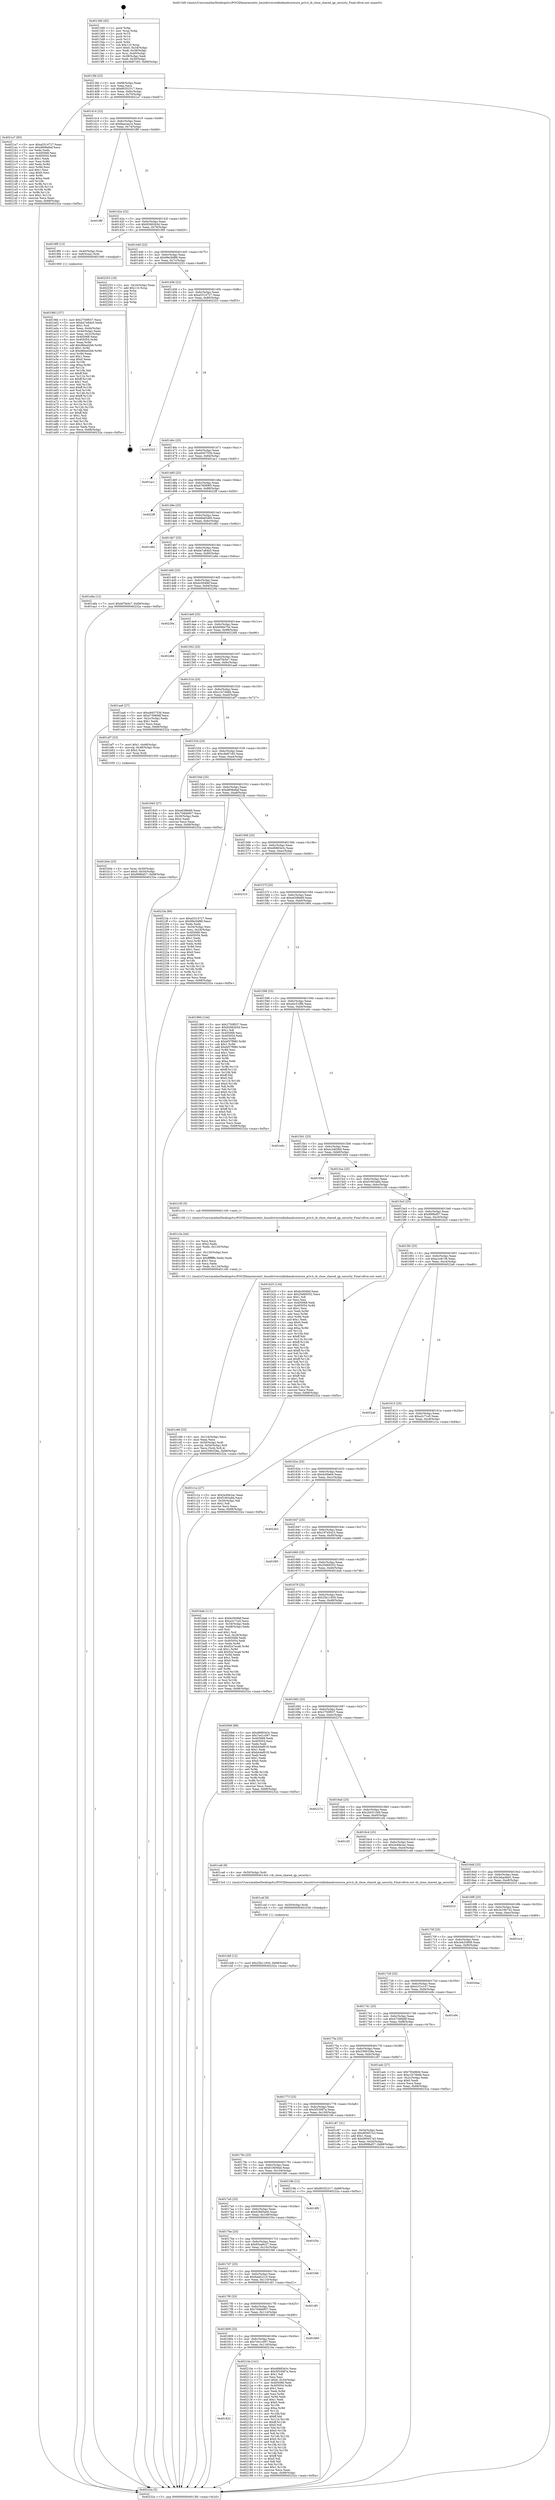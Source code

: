 digraph "0x4013d0" {
  label = "0x4013d0 (/mnt/c/Users/mathe/Desktop/tcc/POCII/binaries/extr_linuxdriversinfinibandcorecore_priv.h_ib_close_shared_qp_security_Final-ollvm.out::main(0))"
  labelloc = "t"
  node[shape=record]

  Entry [label="",width=0.3,height=0.3,shape=circle,fillcolor=black,style=filled]
  "0x4013fd" [label="{
     0x4013fd [23]\l
     | [instrs]\l
     &nbsp;&nbsp;0x4013fd \<+3\>: mov -0x68(%rbp),%eax\l
     &nbsp;&nbsp;0x401400 \<+2\>: mov %eax,%ecx\l
     &nbsp;&nbsp;0x401402 \<+6\>: sub $0x80352317,%ecx\l
     &nbsp;&nbsp;0x401408 \<+3\>: mov %eax,-0x6c(%rbp)\l
     &nbsp;&nbsp;0x40140b \<+3\>: mov %ecx,-0x70(%rbp)\l
     &nbsp;&nbsp;0x40140e \<+6\>: je 00000000004021a7 \<main+0xdd7\>\l
  }"]
  "0x4021a7" [label="{
     0x4021a7 [83]\l
     | [instrs]\l
     &nbsp;&nbsp;0x4021a7 \<+5\>: mov $0xa5314727,%eax\l
     &nbsp;&nbsp;0x4021ac \<+5\>: mov $0xd608a6af,%ecx\l
     &nbsp;&nbsp;0x4021b1 \<+2\>: xor %edx,%edx\l
     &nbsp;&nbsp;0x4021b3 \<+7\>: mov 0x405068,%esi\l
     &nbsp;&nbsp;0x4021ba \<+7\>: mov 0x405054,%edi\l
     &nbsp;&nbsp;0x4021c1 \<+3\>: sub $0x1,%edx\l
     &nbsp;&nbsp;0x4021c4 \<+3\>: mov %esi,%r8d\l
     &nbsp;&nbsp;0x4021c7 \<+3\>: add %edx,%r8d\l
     &nbsp;&nbsp;0x4021ca \<+4\>: imul %r8d,%esi\l
     &nbsp;&nbsp;0x4021ce \<+3\>: and $0x1,%esi\l
     &nbsp;&nbsp;0x4021d1 \<+3\>: cmp $0x0,%esi\l
     &nbsp;&nbsp;0x4021d4 \<+4\>: sete %r9b\l
     &nbsp;&nbsp;0x4021d8 \<+3\>: cmp $0xa,%edi\l
     &nbsp;&nbsp;0x4021db \<+4\>: setl %r10b\l
     &nbsp;&nbsp;0x4021df \<+3\>: mov %r9b,%r11b\l
     &nbsp;&nbsp;0x4021e2 \<+3\>: and %r10b,%r11b\l
     &nbsp;&nbsp;0x4021e5 \<+3\>: xor %r10b,%r9b\l
     &nbsp;&nbsp;0x4021e8 \<+3\>: or %r9b,%r11b\l
     &nbsp;&nbsp;0x4021eb \<+4\>: test $0x1,%r11b\l
     &nbsp;&nbsp;0x4021ef \<+3\>: cmovne %ecx,%eax\l
     &nbsp;&nbsp;0x4021f2 \<+3\>: mov %eax,-0x68(%rbp)\l
     &nbsp;&nbsp;0x4021f5 \<+5\>: jmp 000000000040232a \<main+0xf5a\>\l
  }"]
  "0x401414" [label="{
     0x401414 [22]\l
     | [instrs]\l
     &nbsp;&nbsp;0x401414 \<+5\>: jmp 0000000000401419 \<main+0x49\>\l
     &nbsp;&nbsp;0x401419 \<+3\>: mov -0x6c(%rbp),%eax\l
     &nbsp;&nbsp;0x40141c \<+5\>: sub $0x8aecaa1e,%eax\l
     &nbsp;&nbsp;0x401421 \<+3\>: mov %eax,-0x74(%rbp)\l
     &nbsp;&nbsp;0x401424 \<+6\>: je 0000000000401f8f \<main+0xbbf\>\l
  }"]
  Exit [label="",width=0.3,height=0.3,shape=circle,fillcolor=black,style=filled,peripheries=2]
  "0x401f8f" [label="{
     0x401f8f\l
  }", style=dashed]
  "0x40142a" [label="{
     0x40142a [22]\l
     | [instrs]\l
     &nbsp;&nbsp;0x40142a \<+5\>: jmp 000000000040142f \<main+0x5f\>\l
     &nbsp;&nbsp;0x40142f \<+3\>: mov -0x6c(%rbp),%eax\l
     &nbsp;&nbsp;0x401432 \<+5\>: sub $0x92662b5d,%eax\l
     &nbsp;&nbsp;0x401437 \<+3\>: mov %eax,-0x78(%rbp)\l
     &nbsp;&nbsp;0x40143a \<+6\>: je 00000000004019f0 \<main+0x620\>\l
  }"]
  "0x401822" [label="{
     0x401822\l
  }", style=dashed]
  "0x4019f0" [label="{
     0x4019f0 [13]\l
     | [instrs]\l
     &nbsp;&nbsp;0x4019f0 \<+4\>: mov -0x40(%rbp),%rax\l
     &nbsp;&nbsp;0x4019f4 \<+4\>: mov 0x8(%rax),%rdi\l
     &nbsp;&nbsp;0x4019f8 \<+5\>: call 0000000000401060 \<atoi@plt\>\l
     | [calls]\l
     &nbsp;&nbsp;0x401060 \{1\} (unknown)\l
  }"]
  "0x401440" [label="{
     0x401440 [22]\l
     | [instrs]\l
     &nbsp;&nbsp;0x401440 \<+5\>: jmp 0000000000401445 \<main+0x75\>\l
     &nbsp;&nbsp;0x401445 \<+3\>: mov -0x6c(%rbp),%eax\l
     &nbsp;&nbsp;0x401448 \<+5\>: sub $0x99e3bf88,%eax\l
     &nbsp;&nbsp;0x40144d \<+3\>: mov %eax,-0x7c(%rbp)\l
     &nbsp;&nbsp;0x401450 \<+6\>: je 0000000000402253 \<main+0xe83\>\l
  }"]
  "0x40210e" [label="{
     0x40210e [141]\l
     | [instrs]\l
     &nbsp;&nbsp;0x40210e \<+5\>: mov $0xd6883e3c,%eax\l
     &nbsp;&nbsp;0x402113 \<+5\>: mov $0x5f33087a,%ecx\l
     &nbsp;&nbsp;0x402118 \<+2\>: mov $0x1,%dl\l
     &nbsp;&nbsp;0x40211a \<+2\>: xor %esi,%esi\l
     &nbsp;&nbsp;0x40211c \<+7\>: movl $0x0,-0x34(%rbp)\l
     &nbsp;&nbsp;0x402123 \<+7\>: mov 0x405068,%edi\l
     &nbsp;&nbsp;0x40212a \<+8\>: mov 0x405054,%r8d\l
     &nbsp;&nbsp;0x402132 \<+3\>: sub $0x1,%esi\l
     &nbsp;&nbsp;0x402135 \<+3\>: mov %edi,%r9d\l
     &nbsp;&nbsp;0x402138 \<+3\>: add %esi,%r9d\l
     &nbsp;&nbsp;0x40213b \<+4\>: imul %r9d,%edi\l
     &nbsp;&nbsp;0x40213f \<+3\>: and $0x1,%edi\l
     &nbsp;&nbsp;0x402142 \<+3\>: cmp $0x0,%edi\l
     &nbsp;&nbsp;0x402145 \<+4\>: sete %r10b\l
     &nbsp;&nbsp;0x402149 \<+4\>: cmp $0xa,%r8d\l
     &nbsp;&nbsp;0x40214d \<+4\>: setl %r11b\l
     &nbsp;&nbsp;0x402151 \<+3\>: mov %r10b,%bl\l
     &nbsp;&nbsp;0x402154 \<+3\>: xor $0xff,%bl\l
     &nbsp;&nbsp;0x402157 \<+3\>: mov %r11b,%r14b\l
     &nbsp;&nbsp;0x40215a \<+4\>: xor $0xff,%r14b\l
     &nbsp;&nbsp;0x40215e \<+3\>: xor $0x0,%dl\l
     &nbsp;&nbsp;0x402161 \<+3\>: mov %bl,%r15b\l
     &nbsp;&nbsp;0x402164 \<+4\>: and $0x0,%r15b\l
     &nbsp;&nbsp;0x402168 \<+3\>: and %dl,%r10b\l
     &nbsp;&nbsp;0x40216b \<+3\>: mov %r14b,%r12b\l
     &nbsp;&nbsp;0x40216e \<+4\>: and $0x0,%r12b\l
     &nbsp;&nbsp;0x402172 \<+3\>: and %dl,%r11b\l
     &nbsp;&nbsp;0x402175 \<+3\>: or %r10b,%r15b\l
     &nbsp;&nbsp;0x402178 \<+3\>: or %r11b,%r12b\l
     &nbsp;&nbsp;0x40217b \<+3\>: xor %r12b,%r15b\l
     &nbsp;&nbsp;0x40217e \<+3\>: or %r14b,%bl\l
     &nbsp;&nbsp;0x402181 \<+3\>: xor $0xff,%bl\l
     &nbsp;&nbsp;0x402184 \<+3\>: or $0x0,%dl\l
     &nbsp;&nbsp;0x402187 \<+2\>: and %dl,%bl\l
     &nbsp;&nbsp;0x402189 \<+3\>: or %bl,%r15b\l
     &nbsp;&nbsp;0x40218c \<+4\>: test $0x1,%r15b\l
     &nbsp;&nbsp;0x402190 \<+3\>: cmovne %ecx,%eax\l
     &nbsp;&nbsp;0x402193 \<+3\>: mov %eax,-0x68(%rbp)\l
     &nbsp;&nbsp;0x402196 \<+5\>: jmp 000000000040232a \<main+0xf5a\>\l
  }"]
  "0x402253" [label="{
     0x402253 [19]\l
     | [instrs]\l
     &nbsp;&nbsp;0x402253 \<+3\>: mov -0x24(%rbp),%eax\l
     &nbsp;&nbsp;0x402256 \<+7\>: add $0x110,%rsp\l
     &nbsp;&nbsp;0x40225d \<+1\>: pop %rbx\l
     &nbsp;&nbsp;0x40225e \<+2\>: pop %r12\l
     &nbsp;&nbsp;0x402260 \<+2\>: pop %r14\l
     &nbsp;&nbsp;0x402262 \<+2\>: pop %r15\l
     &nbsp;&nbsp;0x402264 \<+1\>: pop %rbp\l
     &nbsp;&nbsp;0x402265 \<+1\>: ret\l
  }"]
  "0x401456" [label="{
     0x401456 [22]\l
     | [instrs]\l
     &nbsp;&nbsp;0x401456 \<+5\>: jmp 000000000040145b \<main+0x8b\>\l
     &nbsp;&nbsp;0x40145b \<+3\>: mov -0x6c(%rbp),%eax\l
     &nbsp;&nbsp;0x40145e \<+5\>: sub $0xa5314727,%eax\l
     &nbsp;&nbsp;0x401463 \<+3\>: mov %eax,-0x80(%rbp)\l
     &nbsp;&nbsp;0x401466 \<+6\>: je 0000000000402323 \<main+0xf53\>\l
  }"]
  "0x401809" [label="{
     0x401809 [25]\l
     | [instrs]\l
     &nbsp;&nbsp;0x401809 \<+5\>: jmp 000000000040180e \<main+0x43e\>\l
     &nbsp;&nbsp;0x40180e \<+3\>: mov -0x6c(%rbp),%eax\l
     &nbsp;&nbsp;0x401811 \<+5\>: sub $0x7e41c097,%eax\l
     &nbsp;&nbsp;0x401816 \<+6\>: mov %eax,-0x118(%rbp)\l
     &nbsp;&nbsp;0x40181c \<+6\>: je 000000000040210e \<main+0xd3e\>\l
  }"]
  "0x402323" [label="{
     0x402323\l
  }", style=dashed]
  "0x40146c" [label="{
     0x40146c [25]\l
     | [instrs]\l
     &nbsp;&nbsp;0x40146c \<+5\>: jmp 0000000000401471 \<main+0xa1\>\l
     &nbsp;&nbsp;0x401471 \<+3\>: mov -0x6c(%rbp),%eax\l
     &nbsp;&nbsp;0x401474 \<+5\>: sub $0xa945753b,%eax\l
     &nbsp;&nbsp;0x401479 \<+6\>: mov %eax,-0x84(%rbp)\l
     &nbsp;&nbsp;0x40147f \<+6\>: je 0000000000401ac1 \<main+0x6f1\>\l
  }"]
  "0x401860" [label="{
     0x401860\l
  }", style=dashed]
  "0x401ac1" [label="{
     0x401ac1\l
  }", style=dashed]
  "0x401485" [label="{
     0x401485 [25]\l
     | [instrs]\l
     &nbsp;&nbsp;0x401485 \<+5\>: jmp 000000000040148a \<main+0xba\>\l
     &nbsp;&nbsp;0x40148a \<+3\>: mov -0x6c(%rbp),%eax\l
     &nbsp;&nbsp;0x40148d \<+5\>: sub $0xb76069f3,%eax\l
     &nbsp;&nbsp;0x401492 \<+6\>: mov %eax,-0x88(%rbp)\l
     &nbsp;&nbsp;0x401498 \<+6\>: je 00000000004022ff \<main+0xf2f\>\l
  }"]
  "0x4017f0" [label="{
     0x4017f0 [25]\l
     | [instrs]\l
     &nbsp;&nbsp;0x4017f0 \<+5\>: jmp 00000000004017f5 \<main+0x425\>\l
     &nbsp;&nbsp;0x4017f5 \<+3\>: mov -0x6c(%rbp),%eax\l
     &nbsp;&nbsp;0x4017f8 \<+5\>: sub $0x704bb957,%eax\l
     &nbsp;&nbsp;0x4017fd \<+6\>: mov %eax,-0x114(%rbp)\l
     &nbsp;&nbsp;0x401803 \<+6\>: je 0000000000401860 \<main+0x490\>\l
  }"]
  "0x4022ff" [label="{
     0x4022ff\l
  }", style=dashed]
  "0x40149e" [label="{
     0x40149e [25]\l
     | [instrs]\l
     &nbsp;&nbsp;0x40149e \<+5\>: jmp 00000000004014a3 \<main+0xd3\>\l
     &nbsp;&nbsp;0x4014a3 \<+3\>: mov -0x6c(%rbp),%eax\l
     &nbsp;&nbsp;0x4014a6 \<+5\>: sub $0xb8dd5460,%eax\l
     &nbsp;&nbsp;0x4014ab \<+6\>: mov %eax,-0x8c(%rbp)\l
     &nbsp;&nbsp;0x4014b1 \<+6\>: je 0000000000401d82 \<main+0x9b2\>\l
  }"]
  "0x401df1" [label="{
     0x401df1\l
  }", style=dashed]
  "0x401d82" [label="{
     0x401d82\l
  }", style=dashed]
  "0x4014b7" [label="{
     0x4014b7 [25]\l
     | [instrs]\l
     &nbsp;&nbsp;0x4014b7 \<+5\>: jmp 00000000004014bc \<main+0xec\>\l
     &nbsp;&nbsp;0x4014bc \<+3\>: mov -0x6c(%rbp),%eax\l
     &nbsp;&nbsp;0x4014bf \<+5\>: sub $0xba7a84a5,%eax\l
     &nbsp;&nbsp;0x4014c4 \<+6\>: mov %eax,-0x90(%rbp)\l
     &nbsp;&nbsp;0x4014ca \<+6\>: je 0000000000401a9a \<main+0x6ca\>\l
  }"]
  "0x4017d7" [label="{
     0x4017d7 [25]\l
     | [instrs]\l
     &nbsp;&nbsp;0x4017d7 \<+5\>: jmp 00000000004017dc \<main+0x40c\>\l
     &nbsp;&nbsp;0x4017dc \<+3\>: mov -0x6c(%rbp),%eax\l
     &nbsp;&nbsp;0x4017df \<+5\>: sub $0x6aab21c5,%eax\l
     &nbsp;&nbsp;0x4017e4 \<+6\>: mov %eax,-0x110(%rbp)\l
     &nbsp;&nbsp;0x4017ea \<+6\>: je 0000000000401df1 \<main+0xa21\>\l
  }"]
  "0x401a9a" [label="{
     0x401a9a [12]\l
     | [instrs]\l
     &nbsp;&nbsp;0x401a9a \<+7\>: movl $0xbf7fe5e7,-0x68(%rbp)\l
     &nbsp;&nbsp;0x401aa1 \<+5\>: jmp 000000000040232a \<main+0xf5a\>\l
  }"]
  "0x4014d0" [label="{
     0x4014d0 [25]\l
     | [instrs]\l
     &nbsp;&nbsp;0x4014d0 \<+5\>: jmp 00000000004014d5 \<main+0x105\>\l
     &nbsp;&nbsp;0x4014d5 \<+3\>: mov -0x6c(%rbp),%eax\l
     &nbsp;&nbsp;0x4014d8 \<+5\>: sub $0xbc004fef,%eax\l
     &nbsp;&nbsp;0x4014dd \<+6\>: mov %eax,-0x94(%rbp)\l
     &nbsp;&nbsp;0x4014e3 \<+6\>: je 000000000040229a \<main+0xeca\>\l
  }"]
  "0x401f46" [label="{
     0x401f46\l
  }", style=dashed]
  "0x40229a" [label="{
     0x40229a\l
  }", style=dashed]
  "0x4014e9" [label="{
     0x4014e9 [25]\l
     | [instrs]\l
     &nbsp;&nbsp;0x4014e9 \<+5\>: jmp 00000000004014ee \<main+0x11e\>\l
     &nbsp;&nbsp;0x4014ee \<+3\>: mov -0x6c(%rbp),%eax\l
     &nbsp;&nbsp;0x4014f1 \<+5\>: sub $0xbf48a75d,%eax\l
     &nbsp;&nbsp;0x4014f6 \<+6\>: mov %eax,-0x98(%rbp)\l
     &nbsp;&nbsp;0x4014fc \<+6\>: je 0000000000402266 \<main+0xe96\>\l
  }"]
  "0x4017be" [label="{
     0x4017be [25]\l
     | [instrs]\l
     &nbsp;&nbsp;0x4017be \<+5\>: jmp 00000000004017c3 \<main+0x3f3\>\l
     &nbsp;&nbsp;0x4017c3 \<+3\>: mov -0x6c(%rbp),%eax\l
     &nbsp;&nbsp;0x4017c6 \<+5\>: sub $0x65aa9c27,%eax\l
     &nbsp;&nbsp;0x4017cb \<+6\>: mov %eax,-0x10c(%rbp)\l
     &nbsp;&nbsp;0x4017d1 \<+6\>: je 0000000000401f46 \<main+0xb76\>\l
  }"]
  "0x402266" [label="{
     0x402266\l
  }", style=dashed]
  "0x401502" [label="{
     0x401502 [25]\l
     | [instrs]\l
     &nbsp;&nbsp;0x401502 \<+5\>: jmp 0000000000401507 \<main+0x137\>\l
     &nbsp;&nbsp;0x401507 \<+3\>: mov -0x6c(%rbp),%eax\l
     &nbsp;&nbsp;0x40150a \<+5\>: sub $0xbf7fe5e7,%eax\l
     &nbsp;&nbsp;0x40150f \<+6\>: mov %eax,-0x9c(%rbp)\l
     &nbsp;&nbsp;0x401515 \<+6\>: je 0000000000401aa6 \<main+0x6d6\>\l
  }"]
  "0x401f3a" [label="{
     0x401f3a\l
  }", style=dashed]
  "0x401aa6" [label="{
     0x401aa6 [27]\l
     | [instrs]\l
     &nbsp;&nbsp;0x401aa6 \<+5\>: mov $0xa945753b,%eax\l
     &nbsp;&nbsp;0x401aab \<+5\>: mov $0x47396b8f,%ecx\l
     &nbsp;&nbsp;0x401ab0 \<+3\>: mov -0x2c(%rbp),%edx\l
     &nbsp;&nbsp;0x401ab3 \<+3\>: cmp $0x1,%edx\l
     &nbsp;&nbsp;0x401ab6 \<+3\>: cmovl %ecx,%eax\l
     &nbsp;&nbsp;0x401ab9 \<+3\>: mov %eax,-0x68(%rbp)\l
     &nbsp;&nbsp;0x401abc \<+5\>: jmp 000000000040232a \<main+0xf5a\>\l
  }"]
  "0x40151b" [label="{
     0x40151b [25]\l
     | [instrs]\l
     &nbsp;&nbsp;0x40151b \<+5\>: jmp 0000000000401520 \<main+0x150\>\l
     &nbsp;&nbsp;0x401520 \<+3\>: mov -0x6c(%rbp),%eax\l
     &nbsp;&nbsp;0x401523 \<+5\>: sub $0xc1b74b6b,%eax\l
     &nbsp;&nbsp;0x401528 \<+6\>: mov %eax,-0xa0(%rbp)\l
     &nbsp;&nbsp;0x40152e \<+6\>: je 0000000000401af7 \<main+0x727\>\l
  }"]
  "0x4017a5" [label="{
     0x4017a5 [25]\l
     | [instrs]\l
     &nbsp;&nbsp;0x4017a5 \<+5\>: jmp 00000000004017aa \<main+0x3da\>\l
     &nbsp;&nbsp;0x4017aa \<+3\>: mov -0x6c(%rbp),%eax\l
     &nbsp;&nbsp;0x4017ad \<+5\>: sub $0x628d5a0d,%eax\l
     &nbsp;&nbsp;0x4017b2 \<+6\>: mov %eax,-0x108(%rbp)\l
     &nbsp;&nbsp;0x4017b8 \<+6\>: je 0000000000401f3a \<main+0xb6a\>\l
  }"]
  "0x401af7" [label="{
     0x401af7 [23]\l
     | [instrs]\l
     &nbsp;&nbsp;0x401af7 \<+7\>: movl $0x1,-0x48(%rbp)\l
     &nbsp;&nbsp;0x401afe \<+4\>: movslq -0x48(%rbp),%rax\l
     &nbsp;&nbsp;0x401b02 \<+4\>: shl $0x2,%rax\l
     &nbsp;&nbsp;0x401b06 \<+3\>: mov %rax,%rdi\l
     &nbsp;&nbsp;0x401b09 \<+5\>: call 0000000000401050 \<malloc@plt\>\l
     | [calls]\l
     &nbsp;&nbsp;0x401050 \{1\} (unknown)\l
  }"]
  "0x401534" [label="{
     0x401534 [25]\l
     | [instrs]\l
     &nbsp;&nbsp;0x401534 \<+5\>: jmp 0000000000401539 \<main+0x169\>\l
     &nbsp;&nbsp;0x401539 \<+3\>: mov -0x6c(%rbp),%eax\l
     &nbsp;&nbsp;0x40153c \<+5\>: sub $0xc9e87c83,%eax\l
     &nbsp;&nbsp;0x401541 \<+6\>: mov %eax,-0xa4(%rbp)\l
     &nbsp;&nbsp;0x401547 \<+6\>: je 0000000000401845 \<main+0x475\>\l
  }"]
  "0x4018f0" [label="{
     0x4018f0\l
  }", style=dashed]
  "0x401845" [label="{
     0x401845 [27]\l
     | [instrs]\l
     &nbsp;&nbsp;0x401845 \<+5\>: mov $0xe639fe69,%eax\l
     &nbsp;&nbsp;0x40184a \<+5\>: mov $0x704bb957,%ecx\l
     &nbsp;&nbsp;0x40184f \<+3\>: mov -0x30(%rbp),%edx\l
     &nbsp;&nbsp;0x401852 \<+3\>: cmp $0x2,%edx\l
     &nbsp;&nbsp;0x401855 \<+3\>: cmovne %ecx,%eax\l
     &nbsp;&nbsp;0x401858 \<+3\>: mov %eax,-0x68(%rbp)\l
     &nbsp;&nbsp;0x40185b \<+5\>: jmp 000000000040232a \<main+0xf5a\>\l
  }"]
  "0x40154d" [label="{
     0x40154d [25]\l
     | [instrs]\l
     &nbsp;&nbsp;0x40154d \<+5\>: jmp 0000000000401552 \<main+0x182\>\l
     &nbsp;&nbsp;0x401552 \<+3\>: mov -0x6c(%rbp),%eax\l
     &nbsp;&nbsp;0x401555 \<+5\>: sub $0xd608a6af,%eax\l
     &nbsp;&nbsp;0x40155a \<+6\>: mov %eax,-0xa8(%rbp)\l
     &nbsp;&nbsp;0x401560 \<+6\>: je 00000000004021fa \<main+0xe2a\>\l
  }"]
  "0x40232a" [label="{
     0x40232a [5]\l
     | [instrs]\l
     &nbsp;&nbsp;0x40232a \<+5\>: jmp 00000000004013fd \<main+0x2d\>\l
  }"]
  "0x4013d0" [label="{
     0x4013d0 [45]\l
     | [instrs]\l
     &nbsp;&nbsp;0x4013d0 \<+1\>: push %rbp\l
     &nbsp;&nbsp;0x4013d1 \<+3\>: mov %rsp,%rbp\l
     &nbsp;&nbsp;0x4013d4 \<+2\>: push %r15\l
     &nbsp;&nbsp;0x4013d6 \<+2\>: push %r14\l
     &nbsp;&nbsp;0x4013d8 \<+2\>: push %r12\l
     &nbsp;&nbsp;0x4013da \<+1\>: push %rbx\l
     &nbsp;&nbsp;0x4013db \<+7\>: sub $0x110,%rsp\l
     &nbsp;&nbsp;0x4013e2 \<+7\>: movl $0x0,-0x34(%rbp)\l
     &nbsp;&nbsp;0x4013e9 \<+3\>: mov %edi,-0x38(%rbp)\l
     &nbsp;&nbsp;0x4013ec \<+4\>: mov %rsi,-0x40(%rbp)\l
     &nbsp;&nbsp;0x4013f0 \<+3\>: mov -0x38(%rbp),%edi\l
     &nbsp;&nbsp;0x4013f3 \<+3\>: mov %edi,-0x30(%rbp)\l
     &nbsp;&nbsp;0x4013f6 \<+7\>: movl $0xc9e87c83,-0x68(%rbp)\l
  }"]
  "0x40178c" [label="{
     0x40178c [25]\l
     | [instrs]\l
     &nbsp;&nbsp;0x40178c \<+5\>: jmp 0000000000401791 \<main+0x3c1\>\l
     &nbsp;&nbsp;0x401791 \<+3\>: mov -0x6c(%rbp),%eax\l
     &nbsp;&nbsp;0x401794 \<+5\>: sub $0x61f400ed,%eax\l
     &nbsp;&nbsp;0x401799 \<+6\>: mov %eax,-0x104(%rbp)\l
     &nbsp;&nbsp;0x40179f \<+6\>: je 00000000004018f0 \<main+0x520\>\l
  }"]
  "0x4021fa" [label="{
     0x4021fa [89]\l
     | [instrs]\l
     &nbsp;&nbsp;0x4021fa \<+5\>: mov $0xa5314727,%eax\l
     &nbsp;&nbsp;0x4021ff \<+5\>: mov $0x99e3bf88,%ecx\l
     &nbsp;&nbsp;0x402204 \<+2\>: xor %edx,%edx\l
     &nbsp;&nbsp;0x402206 \<+3\>: mov -0x34(%rbp),%esi\l
     &nbsp;&nbsp;0x402209 \<+3\>: mov %esi,-0x24(%rbp)\l
     &nbsp;&nbsp;0x40220c \<+7\>: mov 0x405068,%esi\l
     &nbsp;&nbsp;0x402213 \<+7\>: mov 0x405054,%edi\l
     &nbsp;&nbsp;0x40221a \<+3\>: sub $0x1,%edx\l
     &nbsp;&nbsp;0x40221d \<+3\>: mov %esi,%r8d\l
     &nbsp;&nbsp;0x402220 \<+3\>: add %edx,%r8d\l
     &nbsp;&nbsp;0x402223 \<+4\>: imul %r8d,%esi\l
     &nbsp;&nbsp;0x402227 \<+3\>: and $0x1,%esi\l
     &nbsp;&nbsp;0x40222a \<+3\>: cmp $0x0,%esi\l
     &nbsp;&nbsp;0x40222d \<+4\>: sete %r9b\l
     &nbsp;&nbsp;0x402231 \<+3\>: cmp $0xa,%edi\l
     &nbsp;&nbsp;0x402234 \<+4\>: setl %r10b\l
     &nbsp;&nbsp;0x402238 \<+3\>: mov %r9b,%r11b\l
     &nbsp;&nbsp;0x40223b \<+3\>: and %r10b,%r11b\l
     &nbsp;&nbsp;0x40223e \<+3\>: xor %r10b,%r9b\l
     &nbsp;&nbsp;0x402241 \<+3\>: or %r9b,%r11b\l
     &nbsp;&nbsp;0x402244 \<+4\>: test $0x1,%r11b\l
     &nbsp;&nbsp;0x402248 \<+3\>: cmovne %ecx,%eax\l
     &nbsp;&nbsp;0x40224b \<+3\>: mov %eax,-0x68(%rbp)\l
     &nbsp;&nbsp;0x40224e \<+5\>: jmp 000000000040232a \<main+0xf5a\>\l
  }"]
  "0x401566" [label="{
     0x401566 [25]\l
     | [instrs]\l
     &nbsp;&nbsp;0x401566 \<+5\>: jmp 000000000040156b \<main+0x19b\>\l
     &nbsp;&nbsp;0x40156b \<+3\>: mov -0x6c(%rbp),%eax\l
     &nbsp;&nbsp;0x40156e \<+5\>: sub $0xd6883e3c,%eax\l
     &nbsp;&nbsp;0x401573 \<+6\>: mov %eax,-0xac(%rbp)\l
     &nbsp;&nbsp;0x401579 \<+6\>: je 0000000000402310 \<main+0xf40\>\l
  }"]
  "0x40219b" [label="{
     0x40219b [12]\l
     | [instrs]\l
     &nbsp;&nbsp;0x40219b \<+7\>: movl $0x80352317,-0x68(%rbp)\l
     &nbsp;&nbsp;0x4021a2 \<+5\>: jmp 000000000040232a \<main+0xf5a\>\l
  }"]
  "0x402310" [label="{
     0x402310\l
  }", style=dashed]
  "0x40157f" [label="{
     0x40157f [25]\l
     | [instrs]\l
     &nbsp;&nbsp;0x40157f \<+5\>: jmp 0000000000401584 \<main+0x1b4\>\l
     &nbsp;&nbsp;0x401584 \<+3\>: mov -0x6c(%rbp),%eax\l
     &nbsp;&nbsp;0x401587 \<+5\>: sub $0xe639fe69,%eax\l
     &nbsp;&nbsp;0x40158c \<+6\>: mov %eax,-0xb0(%rbp)\l
     &nbsp;&nbsp;0x401592 \<+6\>: je 0000000000401960 \<main+0x590\>\l
  }"]
  "0x401cb8" [label="{
     0x401cb8 [12]\l
     | [instrs]\l
     &nbsp;&nbsp;0x401cb8 \<+7\>: movl $0x25b11930,-0x68(%rbp)\l
     &nbsp;&nbsp;0x401cbf \<+5\>: jmp 000000000040232a \<main+0xf5a\>\l
  }"]
  "0x401960" [label="{
     0x401960 [144]\l
     | [instrs]\l
     &nbsp;&nbsp;0x401960 \<+5\>: mov $0x2750f037,%eax\l
     &nbsp;&nbsp;0x401965 \<+5\>: mov $0x92662b5d,%ecx\l
     &nbsp;&nbsp;0x40196a \<+2\>: mov $0x1,%dl\l
     &nbsp;&nbsp;0x40196c \<+7\>: mov 0x405068,%esi\l
     &nbsp;&nbsp;0x401973 \<+7\>: mov 0x405054,%edi\l
     &nbsp;&nbsp;0x40197a \<+3\>: mov %esi,%r8d\l
     &nbsp;&nbsp;0x40197d \<+7\>: sub $0xbf37f980,%r8d\l
     &nbsp;&nbsp;0x401984 \<+4\>: sub $0x1,%r8d\l
     &nbsp;&nbsp;0x401988 \<+7\>: add $0xbf37f980,%r8d\l
     &nbsp;&nbsp;0x40198f \<+4\>: imul %r8d,%esi\l
     &nbsp;&nbsp;0x401993 \<+3\>: and $0x1,%esi\l
     &nbsp;&nbsp;0x401996 \<+3\>: cmp $0x0,%esi\l
     &nbsp;&nbsp;0x401999 \<+4\>: sete %r9b\l
     &nbsp;&nbsp;0x40199d \<+3\>: cmp $0xa,%edi\l
     &nbsp;&nbsp;0x4019a0 \<+4\>: setl %r10b\l
     &nbsp;&nbsp;0x4019a4 \<+3\>: mov %r9b,%r11b\l
     &nbsp;&nbsp;0x4019a7 \<+4\>: xor $0xff,%r11b\l
     &nbsp;&nbsp;0x4019ab \<+3\>: mov %r10b,%bl\l
     &nbsp;&nbsp;0x4019ae \<+3\>: xor $0xff,%bl\l
     &nbsp;&nbsp;0x4019b1 \<+3\>: xor $0x0,%dl\l
     &nbsp;&nbsp;0x4019b4 \<+3\>: mov %r11b,%r14b\l
     &nbsp;&nbsp;0x4019b7 \<+4\>: and $0x0,%r14b\l
     &nbsp;&nbsp;0x4019bb \<+3\>: and %dl,%r9b\l
     &nbsp;&nbsp;0x4019be \<+3\>: mov %bl,%r15b\l
     &nbsp;&nbsp;0x4019c1 \<+4\>: and $0x0,%r15b\l
     &nbsp;&nbsp;0x4019c5 \<+3\>: and %dl,%r10b\l
     &nbsp;&nbsp;0x4019c8 \<+3\>: or %r9b,%r14b\l
     &nbsp;&nbsp;0x4019cb \<+3\>: or %r10b,%r15b\l
     &nbsp;&nbsp;0x4019ce \<+3\>: xor %r15b,%r14b\l
     &nbsp;&nbsp;0x4019d1 \<+3\>: or %bl,%r11b\l
     &nbsp;&nbsp;0x4019d4 \<+4\>: xor $0xff,%r11b\l
     &nbsp;&nbsp;0x4019d8 \<+3\>: or $0x0,%dl\l
     &nbsp;&nbsp;0x4019db \<+3\>: and %dl,%r11b\l
     &nbsp;&nbsp;0x4019de \<+3\>: or %r11b,%r14b\l
     &nbsp;&nbsp;0x4019e1 \<+4\>: test $0x1,%r14b\l
     &nbsp;&nbsp;0x4019e5 \<+3\>: cmovne %ecx,%eax\l
     &nbsp;&nbsp;0x4019e8 \<+3\>: mov %eax,-0x68(%rbp)\l
     &nbsp;&nbsp;0x4019eb \<+5\>: jmp 000000000040232a \<main+0xf5a\>\l
  }"]
  "0x401598" [label="{
     0x401598 [25]\l
     | [instrs]\l
     &nbsp;&nbsp;0x401598 \<+5\>: jmp 000000000040159d \<main+0x1cd\>\l
     &nbsp;&nbsp;0x40159d \<+3\>: mov -0x6c(%rbp),%eax\l
     &nbsp;&nbsp;0x4015a0 \<+5\>: sub $0xebc51f8b,%eax\l
     &nbsp;&nbsp;0x4015a5 \<+6\>: mov %eax,-0xb4(%rbp)\l
     &nbsp;&nbsp;0x4015ab \<+6\>: je 0000000000401e0c \<main+0xa3c\>\l
  }"]
  "0x4019fd" [label="{
     0x4019fd [157]\l
     | [instrs]\l
     &nbsp;&nbsp;0x4019fd \<+5\>: mov $0x2750f037,%ecx\l
     &nbsp;&nbsp;0x401a02 \<+5\>: mov $0xba7a84a5,%edx\l
     &nbsp;&nbsp;0x401a07 \<+3\>: mov $0x1,%sil\l
     &nbsp;&nbsp;0x401a0a \<+3\>: mov %eax,-0x44(%rbp)\l
     &nbsp;&nbsp;0x401a0d \<+3\>: mov -0x44(%rbp),%eax\l
     &nbsp;&nbsp;0x401a10 \<+3\>: mov %eax,-0x2c(%rbp)\l
     &nbsp;&nbsp;0x401a13 \<+7\>: mov 0x405068,%eax\l
     &nbsp;&nbsp;0x401a1a \<+8\>: mov 0x405054,%r8d\l
     &nbsp;&nbsp;0x401a22 \<+3\>: mov %eax,%r9d\l
     &nbsp;&nbsp;0x401a25 \<+7\>: add $0xd6bed2b6,%r9d\l
     &nbsp;&nbsp;0x401a2c \<+4\>: sub $0x1,%r9d\l
     &nbsp;&nbsp;0x401a30 \<+7\>: sub $0xd6bed2b6,%r9d\l
     &nbsp;&nbsp;0x401a37 \<+4\>: imul %r9d,%eax\l
     &nbsp;&nbsp;0x401a3b \<+3\>: and $0x1,%eax\l
     &nbsp;&nbsp;0x401a3e \<+3\>: cmp $0x0,%eax\l
     &nbsp;&nbsp;0x401a41 \<+4\>: sete %r10b\l
     &nbsp;&nbsp;0x401a45 \<+4\>: cmp $0xa,%r8d\l
     &nbsp;&nbsp;0x401a49 \<+4\>: setl %r11b\l
     &nbsp;&nbsp;0x401a4d \<+3\>: mov %r10b,%bl\l
     &nbsp;&nbsp;0x401a50 \<+3\>: xor $0xff,%bl\l
     &nbsp;&nbsp;0x401a53 \<+3\>: mov %r11b,%r14b\l
     &nbsp;&nbsp;0x401a56 \<+4\>: xor $0xff,%r14b\l
     &nbsp;&nbsp;0x401a5a \<+4\>: xor $0x1,%sil\l
     &nbsp;&nbsp;0x401a5e \<+3\>: mov %bl,%r15b\l
     &nbsp;&nbsp;0x401a61 \<+4\>: and $0xff,%r15b\l
     &nbsp;&nbsp;0x401a65 \<+3\>: and %sil,%r10b\l
     &nbsp;&nbsp;0x401a68 \<+3\>: mov %r14b,%r12b\l
     &nbsp;&nbsp;0x401a6b \<+4\>: and $0xff,%r12b\l
     &nbsp;&nbsp;0x401a6f \<+3\>: and %sil,%r11b\l
     &nbsp;&nbsp;0x401a72 \<+3\>: or %r10b,%r15b\l
     &nbsp;&nbsp;0x401a75 \<+3\>: or %r11b,%r12b\l
     &nbsp;&nbsp;0x401a78 \<+3\>: xor %r12b,%r15b\l
     &nbsp;&nbsp;0x401a7b \<+3\>: or %r14b,%bl\l
     &nbsp;&nbsp;0x401a7e \<+3\>: xor $0xff,%bl\l
     &nbsp;&nbsp;0x401a81 \<+4\>: or $0x1,%sil\l
     &nbsp;&nbsp;0x401a85 \<+3\>: and %sil,%bl\l
     &nbsp;&nbsp;0x401a88 \<+3\>: or %bl,%r15b\l
     &nbsp;&nbsp;0x401a8b \<+4\>: test $0x1,%r15b\l
     &nbsp;&nbsp;0x401a8f \<+3\>: cmovne %edx,%ecx\l
     &nbsp;&nbsp;0x401a92 \<+3\>: mov %ecx,-0x68(%rbp)\l
     &nbsp;&nbsp;0x401a95 \<+5\>: jmp 000000000040232a \<main+0xf5a\>\l
  }"]
  "0x401caf" [label="{
     0x401caf [9]\l
     | [instrs]\l
     &nbsp;&nbsp;0x401caf \<+4\>: mov -0x50(%rbp),%rdi\l
     &nbsp;&nbsp;0x401cb3 \<+5\>: call 0000000000401030 \<free@plt\>\l
     | [calls]\l
     &nbsp;&nbsp;0x401030 \{1\} (unknown)\l
  }"]
  "0x401e0c" [label="{
     0x401e0c\l
  }", style=dashed]
  "0x4015b1" [label="{
     0x4015b1 [25]\l
     | [instrs]\l
     &nbsp;&nbsp;0x4015b1 \<+5\>: jmp 00000000004015b6 \<main+0x1e6\>\l
     &nbsp;&nbsp;0x4015b6 \<+3\>: mov -0x6c(%rbp),%eax\l
     &nbsp;&nbsp;0x4015b9 \<+5\>: sub $0xec2dd384,%eax\l
     &nbsp;&nbsp;0x4015be \<+6\>: mov %eax,-0xb8(%rbp)\l
     &nbsp;&nbsp;0x4015c4 \<+6\>: je 0000000000401954 \<main+0x584\>\l
  }"]
  "0x401773" [label="{
     0x401773 [25]\l
     | [instrs]\l
     &nbsp;&nbsp;0x401773 \<+5\>: jmp 0000000000401778 \<main+0x3a8\>\l
     &nbsp;&nbsp;0x401778 \<+3\>: mov -0x6c(%rbp),%eax\l
     &nbsp;&nbsp;0x40177b \<+5\>: sub $0x5f33087a,%eax\l
     &nbsp;&nbsp;0x401780 \<+6\>: mov %eax,-0x100(%rbp)\l
     &nbsp;&nbsp;0x401786 \<+6\>: je 000000000040219b \<main+0xdcb\>\l
  }"]
  "0x401954" [label="{
     0x401954\l
  }", style=dashed]
  "0x4015ca" [label="{
     0x4015ca [25]\l
     | [instrs]\l
     &nbsp;&nbsp;0x4015ca \<+5\>: jmp 00000000004015cf \<main+0x1ff\>\l
     &nbsp;&nbsp;0x4015cf \<+3\>: mov -0x6c(%rbp),%eax\l
     &nbsp;&nbsp;0x4015d2 \<+5\>: sub $0xf1903a8d,%eax\l
     &nbsp;&nbsp;0x4015d7 \<+6\>: mov %eax,-0xbc(%rbp)\l
     &nbsp;&nbsp;0x4015dd \<+6\>: je 0000000000401c35 \<main+0x865\>\l
  }"]
  "0x401c87" [label="{
     0x401c87 [31]\l
     | [instrs]\l
     &nbsp;&nbsp;0x401c87 \<+3\>: mov -0x54(%rbp),%eax\l
     &nbsp;&nbsp;0x401c8a \<+5\>: sub $0xd95657a3,%eax\l
     &nbsp;&nbsp;0x401c8f \<+3\>: add $0x1,%eax\l
     &nbsp;&nbsp;0x401c92 \<+5\>: add $0xd95657a3,%eax\l
     &nbsp;&nbsp;0x401c97 \<+3\>: mov %eax,-0x54(%rbp)\l
     &nbsp;&nbsp;0x401c9a \<+7\>: movl $0x999bd57,-0x68(%rbp)\l
     &nbsp;&nbsp;0x401ca1 \<+5\>: jmp 000000000040232a \<main+0xf5a\>\l
  }"]
  "0x401c35" [label="{
     0x401c35 [5]\l
     | [instrs]\l
     &nbsp;&nbsp;0x401c35 \<+5\>: call 0000000000401160 \<next_i\>\l
     | [calls]\l
     &nbsp;&nbsp;0x401160 \{1\} (/mnt/c/Users/mathe/Desktop/tcc/POCII/binaries/extr_linuxdriversinfinibandcorecore_priv.h_ib_close_shared_qp_security_Final-ollvm.out::next_i)\l
  }"]
  "0x4015e3" [label="{
     0x4015e3 [25]\l
     | [instrs]\l
     &nbsp;&nbsp;0x4015e3 \<+5\>: jmp 00000000004015e8 \<main+0x218\>\l
     &nbsp;&nbsp;0x4015e8 \<+3\>: mov -0x6c(%rbp),%eax\l
     &nbsp;&nbsp;0x4015eb \<+5\>: sub $0x999bd57,%eax\l
     &nbsp;&nbsp;0x4015f0 \<+6\>: mov %eax,-0xc0(%rbp)\l
     &nbsp;&nbsp;0x4015f6 \<+6\>: je 0000000000401b25 \<main+0x755\>\l
  }"]
  "0x401c66" [label="{
     0x401c66 [33]\l
     | [instrs]\l
     &nbsp;&nbsp;0x401c66 \<+6\>: mov -0x124(%rbp),%ecx\l
     &nbsp;&nbsp;0x401c6c \<+3\>: imul %eax,%ecx\l
     &nbsp;&nbsp;0x401c6f \<+4\>: mov -0x50(%rbp),%rdi\l
     &nbsp;&nbsp;0x401c73 \<+4\>: movslq -0x54(%rbp),%r8\l
     &nbsp;&nbsp;0x401c77 \<+4\>: mov %ecx,(%rdi,%r8,4)\l
     &nbsp;&nbsp;0x401c7b \<+7\>: movl $0x5390338a,-0x68(%rbp)\l
     &nbsp;&nbsp;0x401c82 \<+5\>: jmp 000000000040232a \<main+0xf5a\>\l
  }"]
  "0x401b25" [label="{
     0x401b25 [134]\l
     | [instrs]\l
     &nbsp;&nbsp;0x401b25 \<+5\>: mov $0xbc004fef,%eax\l
     &nbsp;&nbsp;0x401b2a \<+5\>: mov $0x20d69352,%ecx\l
     &nbsp;&nbsp;0x401b2f \<+2\>: mov $0x1,%dl\l
     &nbsp;&nbsp;0x401b31 \<+2\>: xor %esi,%esi\l
     &nbsp;&nbsp;0x401b33 \<+7\>: mov 0x405068,%edi\l
     &nbsp;&nbsp;0x401b3a \<+8\>: mov 0x405054,%r8d\l
     &nbsp;&nbsp;0x401b42 \<+3\>: sub $0x1,%esi\l
     &nbsp;&nbsp;0x401b45 \<+3\>: mov %edi,%r9d\l
     &nbsp;&nbsp;0x401b48 \<+3\>: add %esi,%r9d\l
     &nbsp;&nbsp;0x401b4b \<+4\>: imul %r9d,%edi\l
     &nbsp;&nbsp;0x401b4f \<+3\>: and $0x1,%edi\l
     &nbsp;&nbsp;0x401b52 \<+3\>: cmp $0x0,%edi\l
     &nbsp;&nbsp;0x401b55 \<+4\>: sete %r10b\l
     &nbsp;&nbsp;0x401b59 \<+4\>: cmp $0xa,%r8d\l
     &nbsp;&nbsp;0x401b5d \<+4\>: setl %r11b\l
     &nbsp;&nbsp;0x401b61 \<+3\>: mov %r10b,%bl\l
     &nbsp;&nbsp;0x401b64 \<+3\>: xor $0xff,%bl\l
     &nbsp;&nbsp;0x401b67 \<+3\>: mov %r11b,%r14b\l
     &nbsp;&nbsp;0x401b6a \<+4\>: xor $0xff,%r14b\l
     &nbsp;&nbsp;0x401b6e \<+3\>: xor $0x1,%dl\l
     &nbsp;&nbsp;0x401b71 \<+3\>: mov %bl,%r15b\l
     &nbsp;&nbsp;0x401b74 \<+4\>: and $0xff,%r15b\l
     &nbsp;&nbsp;0x401b78 \<+3\>: and %dl,%r10b\l
     &nbsp;&nbsp;0x401b7b \<+3\>: mov %r14b,%r12b\l
     &nbsp;&nbsp;0x401b7e \<+4\>: and $0xff,%r12b\l
     &nbsp;&nbsp;0x401b82 \<+3\>: and %dl,%r11b\l
     &nbsp;&nbsp;0x401b85 \<+3\>: or %r10b,%r15b\l
     &nbsp;&nbsp;0x401b88 \<+3\>: or %r11b,%r12b\l
     &nbsp;&nbsp;0x401b8b \<+3\>: xor %r12b,%r15b\l
     &nbsp;&nbsp;0x401b8e \<+3\>: or %r14b,%bl\l
     &nbsp;&nbsp;0x401b91 \<+3\>: xor $0xff,%bl\l
     &nbsp;&nbsp;0x401b94 \<+3\>: or $0x1,%dl\l
     &nbsp;&nbsp;0x401b97 \<+2\>: and %dl,%bl\l
     &nbsp;&nbsp;0x401b99 \<+3\>: or %bl,%r15b\l
     &nbsp;&nbsp;0x401b9c \<+4\>: test $0x1,%r15b\l
     &nbsp;&nbsp;0x401ba0 \<+3\>: cmovne %ecx,%eax\l
     &nbsp;&nbsp;0x401ba3 \<+3\>: mov %eax,-0x68(%rbp)\l
     &nbsp;&nbsp;0x401ba6 \<+5\>: jmp 000000000040232a \<main+0xf5a\>\l
  }"]
  "0x4015fc" [label="{
     0x4015fc [25]\l
     | [instrs]\l
     &nbsp;&nbsp;0x4015fc \<+5\>: jmp 0000000000401601 \<main+0x231\>\l
     &nbsp;&nbsp;0x401601 \<+3\>: mov -0x6c(%rbp),%eax\l
     &nbsp;&nbsp;0x401604 \<+5\>: sub $0xa1e8138,%eax\l
     &nbsp;&nbsp;0x401609 \<+6\>: mov %eax,-0xc4(%rbp)\l
     &nbsp;&nbsp;0x40160f \<+6\>: je 00000000004022a6 \<main+0xed6\>\l
  }"]
  "0x401c3a" [label="{
     0x401c3a [44]\l
     | [instrs]\l
     &nbsp;&nbsp;0x401c3a \<+2\>: xor %ecx,%ecx\l
     &nbsp;&nbsp;0x401c3c \<+5\>: mov $0x2,%edx\l
     &nbsp;&nbsp;0x401c41 \<+6\>: mov %edx,-0x120(%rbp)\l
     &nbsp;&nbsp;0x401c47 \<+1\>: cltd\l
     &nbsp;&nbsp;0x401c48 \<+6\>: mov -0x120(%rbp),%esi\l
     &nbsp;&nbsp;0x401c4e \<+2\>: idiv %esi\l
     &nbsp;&nbsp;0x401c50 \<+6\>: imul $0xfffffffe,%edx,%edx\l
     &nbsp;&nbsp;0x401c56 \<+3\>: sub $0x1,%ecx\l
     &nbsp;&nbsp;0x401c59 \<+2\>: sub %ecx,%edx\l
     &nbsp;&nbsp;0x401c5b \<+6\>: mov %edx,-0x124(%rbp)\l
     &nbsp;&nbsp;0x401c61 \<+5\>: call 0000000000401160 \<next_i\>\l
     | [calls]\l
     &nbsp;&nbsp;0x401160 \{1\} (/mnt/c/Users/mathe/Desktop/tcc/POCII/binaries/extr_linuxdriversinfinibandcorecore_priv.h_ib_close_shared_qp_security_Final-ollvm.out::next_i)\l
  }"]
  "0x4022a6" [label="{
     0x4022a6\l
  }", style=dashed]
  "0x401615" [label="{
     0x401615 [25]\l
     | [instrs]\l
     &nbsp;&nbsp;0x401615 \<+5\>: jmp 000000000040161a \<main+0x24a\>\l
     &nbsp;&nbsp;0x40161a \<+3\>: mov -0x6c(%rbp),%eax\l
     &nbsp;&nbsp;0x40161d \<+5\>: sub $0xa2c71e5,%eax\l
     &nbsp;&nbsp;0x401622 \<+6\>: mov %eax,-0xc8(%rbp)\l
     &nbsp;&nbsp;0x401628 \<+6\>: je 0000000000401c1a \<main+0x84a\>\l
  }"]
  "0x401b0e" [label="{
     0x401b0e [23]\l
     | [instrs]\l
     &nbsp;&nbsp;0x401b0e \<+4\>: mov %rax,-0x50(%rbp)\l
     &nbsp;&nbsp;0x401b12 \<+7\>: movl $0x0,-0x54(%rbp)\l
     &nbsp;&nbsp;0x401b19 \<+7\>: movl $0x999bd57,-0x68(%rbp)\l
     &nbsp;&nbsp;0x401b20 \<+5\>: jmp 000000000040232a \<main+0xf5a\>\l
  }"]
  "0x401c1a" [label="{
     0x401c1a [27]\l
     | [instrs]\l
     &nbsp;&nbsp;0x401c1a \<+5\>: mov $0x2e49e2ac,%eax\l
     &nbsp;&nbsp;0x401c1f \<+5\>: mov $0xf1903a8d,%ecx\l
     &nbsp;&nbsp;0x401c24 \<+3\>: mov -0x26(%rbp),%dl\l
     &nbsp;&nbsp;0x401c27 \<+3\>: test $0x1,%dl\l
     &nbsp;&nbsp;0x401c2a \<+3\>: cmovne %ecx,%eax\l
     &nbsp;&nbsp;0x401c2d \<+3\>: mov %eax,-0x68(%rbp)\l
     &nbsp;&nbsp;0x401c30 \<+5\>: jmp 000000000040232a \<main+0xf5a\>\l
  }"]
  "0x40162e" [label="{
     0x40162e [25]\l
     | [instrs]\l
     &nbsp;&nbsp;0x40162e \<+5\>: jmp 0000000000401633 \<main+0x263\>\l
     &nbsp;&nbsp;0x401633 \<+3\>: mov -0x6c(%rbp),%eax\l
     &nbsp;&nbsp;0x401636 \<+5\>: sub $0xdc09a64,%eax\l
     &nbsp;&nbsp;0x40163b \<+6\>: mov %eax,-0xcc(%rbp)\l
     &nbsp;&nbsp;0x401641 \<+6\>: je 00000000004022b2 \<main+0xee2\>\l
  }"]
  "0x40175a" [label="{
     0x40175a [25]\l
     | [instrs]\l
     &nbsp;&nbsp;0x40175a \<+5\>: jmp 000000000040175f \<main+0x38f\>\l
     &nbsp;&nbsp;0x40175f \<+3\>: mov -0x6c(%rbp),%eax\l
     &nbsp;&nbsp;0x401762 \<+5\>: sub $0x5390338a,%eax\l
     &nbsp;&nbsp;0x401767 \<+6\>: mov %eax,-0xfc(%rbp)\l
     &nbsp;&nbsp;0x40176d \<+6\>: je 0000000000401c87 \<main+0x8b7\>\l
  }"]
  "0x4022b2" [label="{
     0x4022b2\l
  }", style=dashed]
  "0x401647" [label="{
     0x401647 [25]\l
     | [instrs]\l
     &nbsp;&nbsp;0x401647 \<+5\>: jmp 000000000040164c \<main+0x27c\>\l
     &nbsp;&nbsp;0x40164c \<+3\>: mov -0x6c(%rbp),%eax\l
     &nbsp;&nbsp;0x40164f \<+5\>: sub $0x19745423,%eax\l
     &nbsp;&nbsp;0x401654 \<+6\>: mov %eax,-0xd0(%rbp)\l
     &nbsp;&nbsp;0x40165a \<+6\>: je 0000000000401f65 \<main+0xb95\>\l
  }"]
  "0x401adc" [label="{
     0x401adc [27]\l
     | [instrs]\l
     &nbsp;&nbsp;0x401adc \<+5\>: mov $0x7f2b9bf4,%eax\l
     &nbsp;&nbsp;0x401ae1 \<+5\>: mov $0xc1b74b6b,%ecx\l
     &nbsp;&nbsp;0x401ae6 \<+3\>: mov -0x2c(%rbp),%edx\l
     &nbsp;&nbsp;0x401ae9 \<+3\>: cmp $0x0,%edx\l
     &nbsp;&nbsp;0x401aec \<+3\>: cmove %ecx,%eax\l
     &nbsp;&nbsp;0x401aef \<+3\>: mov %eax,-0x68(%rbp)\l
     &nbsp;&nbsp;0x401af2 \<+5\>: jmp 000000000040232a \<main+0xf5a\>\l
  }"]
  "0x401f65" [label="{
     0x401f65\l
  }", style=dashed]
  "0x401660" [label="{
     0x401660 [25]\l
     | [instrs]\l
     &nbsp;&nbsp;0x401660 \<+5\>: jmp 0000000000401665 \<main+0x295\>\l
     &nbsp;&nbsp;0x401665 \<+3\>: mov -0x6c(%rbp),%eax\l
     &nbsp;&nbsp;0x401668 \<+5\>: sub $0x20d69352,%eax\l
     &nbsp;&nbsp;0x40166d \<+6\>: mov %eax,-0xd4(%rbp)\l
     &nbsp;&nbsp;0x401673 \<+6\>: je 0000000000401bab \<main+0x7db\>\l
  }"]
  "0x401741" [label="{
     0x401741 [25]\l
     | [instrs]\l
     &nbsp;&nbsp;0x401741 \<+5\>: jmp 0000000000401746 \<main+0x376\>\l
     &nbsp;&nbsp;0x401746 \<+3\>: mov -0x6c(%rbp),%eax\l
     &nbsp;&nbsp;0x401749 \<+5\>: sub $0x47396b8f,%eax\l
     &nbsp;&nbsp;0x40174e \<+6\>: mov %eax,-0xf8(%rbp)\l
     &nbsp;&nbsp;0x401754 \<+6\>: je 0000000000401adc \<main+0x70c\>\l
  }"]
  "0x401bab" [label="{
     0x401bab [111]\l
     | [instrs]\l
     &nbsp;&nbsp;0x401bab \<+5\>: mov $0xbc004fef,%eax\l
     &nbsp;&nbsp;0x401bb0 \<+5\>: mov $0xa2c71e5,%ecx\l
     &nbsp;&nbsp;0x401bb5 \<+3\>: mov -0x54(%rbp),%edx\l
     &nbsp;&nbsp;0x401bb8 \<+3\>: cmp -0x48(%rbp),%edx\l
     &nbsp;&nbsp;0x401bbb \<+4\>: setl %sil\l
     &nbsp;&nbsp;0x401bbf \<+4\>: and $0x1,%sil\l
     &nbsp;&nbsp;0x401bc3 \<+4\>: mov %sil,-0x26(%rbp)\l
     &nbsp;&nbsp;0x401bc7 \<+7\>: mov 0x405068,%edx\l
     &nbsp;&nbsp;0x401bce \<+7\>: mov 0x405054,%edi\l
     &nbsp;&nbsp;0x401bd5 \<+3\>: mov %edx,%r8d\l
     &nbsp;&nbsp;0x401bd8 \<+7\>: sub $0xf2a7eca6,%r8d\l
     &nbsp;&nbsp;0x401bdf \<+4\>: sub $0x1,%r8d\l
     &nbsp;&nbsp;0x401be3 \<+7\>: add $0xf2a7eca6,%r8d\l
     &nbsp;&nbsp;0x401bea \<+4\>: imul %r8d,%edx\l
     &nbsp;&nbsp;0x401bee \<+3\>: and $0x1,%edx\l
     &nbsp;&nbsp;0x401bf1 \<+3\>: cmp $0x0,%edx\l
     &nbsp;&nbsp;0x401bf4 \<+4\>: sete %sil\l
     &nbsp;&nbsp;0x401bf8 \<+3\>: cmp $0xa,%edi\l
     &nbsp;&nbsp;0x401bfb \<+4\>: setl %r9b\l
     &nbsp;&nbsp;0x401bff \<+3\>: mov %sil,%r10b\l
     &nbsp;&nbsp;0x401c02 \<+3\>: and %r9b,%r10b\l
     &nbsp;&nbsp;0x401c05 \<+3\>: xor %r9b,%sil\l
     &nbsp;&nbsp;0x401c08 \<+3\>: or %sil,%r10b\l
     &nbsp;&nbsp;0x401c0b \<+4\>: test $0x1,%r10b\l
     &nbsp;&nbsp;0x401c0f \<+3\>: cmovne %ecx,%eax\l
     &nbsp;&nbsp;0x401c12 \<+3\>: mov %eax,-0x68(%rbp)\l
     &nbsp;&nbsp;0x401c15 \<+5\>: jmp 000000000040232a \<main+0xf5a\>\l
  }"]
  "0x401679" [label="{
     0x401679 [25]\l
     | [instrs]\l
     &nbsp;&nbsp;0x401679 \<+5\>: jmp 000000000040167e \<main+0x2ae\>\l
     &nbsp;&nbsp;0x40167e \<+3\>: mov -0x6c(%rbp),%eax\l
     &nbsp;&nbsp;0x401681 \<+5\>: sub $0x25b11930,%eax\l
     &nbsp;&nbsp;0x401686 \<+6\>: mov %eax,-0xd8(%rbp)\l
     &nbsp;&nbsp;0x40168c \<+6\>: je 00000000004020b6 \<main+0xce6\>\l
  }"]
  "0x401e9c" [label="{
     0x401e9c\l
  }", style=dashed]
  "0x4020b6" [label="{
     0x4020b6 [88]\l
     | [instrs]\l
     &nbsp;&nbsp;0x4020b6 \<+5\>: mov $0xd6883e3c,%eax\l
     &nbsp;&nbsp;0x4020bb \<+5\>: mov $0x7e41c097,%ecx\l
     &nbsp;&nbsp;0x4020c0 \<+7\>: mov 0x405068,%edx\l
     &nbsp;&nbsp;0x4020c7 \<+7\>: mov 0x405054,%esi\l
     &nbsp;&nbsp;0x4020ce \<+2\>: mov %edx,%edi\l
     &nbsp;&nbsp;0x4020d0 \<+6\>: sub $0xb44ef018,%edi\l
     &nbsp;&nbsp;0x4020d6 \<+3\>: sub $0x1,%edi\l
     &nbsp;&nbsp;0x4020d9 \<+6\>: add $0xb44ef018,%edi\l
     &nbsp;&nbsp;0x4020df \<+3\>: imul %edi,%edx\l
     &nbsp;&nbsp;0x4020e2 \<+3\>: and $0x1,%edx\l
     &nbsp;&nbsp;0x4020e5 \<+3\>: cmp $0x0,%edx\l
     &nbsp;&nbsp;0x4020e8 \<+4\>: sete %r8b\l
     &nbsp;&nbsp;0x4020ec \<+3\>: cmp $0xa,%esi\l
     &nbsp;&nbsp;0x4020ef \<+4\>: setl %r9b\l
     &nbsp;&nbsp;0x4020f3 \<+3\>: mov %r8b,%r10b\l
     &nbsp;&nbsp;0x4020f6 \<+3\>: and %r9b,%r10b\l
     &nbsp;&nbsp;0x4020f9 \<+3\>: xor %r9b,%r8b\l
     &nbsp;&nbsp;0x4020fc \<+3\>: or %r8b,%r10b\l
     &nbsp;&nbsp;0x4020ff \<+4\>: test $0x1,%r10b\l
     &nbsp;&nbsp;0x402103 \<+3\>: cmovne %ecx,%eax\l
     &nbsp;&nbsp;0x402106 \<+3\>: mov %eax,-0x68(%rbp)\l
     &nbsp;&nbsp;0x402109 \<+5\>: jmp 000000000040232a \<main+0xf5a\>\l
  }"]
  "0x401692" [label="{
     0x401692 [25]\l
     | [instrs]\l
     &nbsp;&nbsp;0x401692 \<+5\>: jmp 0000000000401697 \<main+0x2c7\>\l
     &nbsp;&nbsp;0x401697 \<+3\>: mov -0x6c(%rbp),%eax\l
     &nbsp;&nbsp;0x40169a \<+5\>: sub $0x2750f037,%eax\l
     &nbsp;&nbsp;0x40169f \<+6\>: mov %eax,-0xdc(%rbp)\l
     &nbsp;&nbsp;0x4016a5 \<+6\>: je 000000000040227e \<main+0xeae\>\l
  }"]
  "0x401728" [label="{
     0x401728 [25]\l
     | [instrs]\l
     &nbsp;&nbsp;0x401728 \<+5\>: jmp 000000000040172d \<main+0x35d\>\l
     &nbsp;&nbsp;0x40172d \<+3\>: mov -0x6c(%rbp),%eax\l
     &nbsp;&nbsp;0x401730 \<+5\>: sub $0x41f1e147,%eax\l
     &nbsp;&nbsp;0x401735 \<+6\>: mov %eax,-0xf4(%rbp)\l
     &nbsp;&nbsp;0x40173b \<+6\>: je 0000000000401e9c \<main+0xacc\>\l
  }"]
  "0x40227e" [label="{
     0x40227e\l
  }", style=dashed]
  "0x4016ab" [label="{
     0x4016ab [25]\l
     | [instrs]\l
     &nbsp;&nbsp;0x4016ab \<+5\>: jmp 00000000004016b0 \<main+0x2e0\>\l
     &nbsp;&nbsp;0x4016b0 \<+3\>: mov -0x6c(%rbp),%eax\l
     &nbsp;&nbsp;0x4016b3 \<+5\>: sub $0x2b0312d9,%eax\l
     &nbsp;&nbsp;0x4016b8 \<+6\>: mov %eax,-0xe0(%rbp)\l
     &nbsp;&nbsp;0x4016be \<+6\>: je 0000000000401cf2 \<main+0x922\>\l
  }"]
  "0x4020aa" [label="{
     0x4020aa\l
  }", style=dashed]
  "0x401cf2" [label="{
     0x401cf2\l
  }", style=dashed]
  "0x4016c4" [label="{
     0x4016c4 [25]\l
     | [instrs]\l
     &nbsp;&nbsp;0x4016c4 \<+5\>: jmp 00000000004016c9 \<main+0x2f9\>\l
     &nbsp;&nbsp;0x4016c9 \<+3\>: mov -0x6c(%rbp),%eax\l
     &nbsp;&nbsp;0x4016cc \<+5\>: sub $0x2e49e2ac,%eax\l
     &nbsp;&nbsp;0x4016d1 \<+6\>: mov %eax,-0xe4(%rbp)\l
     &nbsp;&nbsp;0x4016d7 \<+6\>: je 0000000000401ca6 \<main+0x8d6\>\l
  }"]
  "0x40170f" [label="{
     0x40170f [25]\l
     | [instrs]\l
     &nbsp;&nbsp;0x40170f \<+5\>: jmp 0000000000401714 \<main+0x344\>\l
     &nbsp;&nbsp;0x401714 \<+3\>: mov -0x6c(%rbp),%eax\l
     &nbsp;&nbsp;0x401717 \<+5\>: sub $0x3eb33908,%eax\l
     &nbsp;&nbsp;0x40171c \<+6\>: mov %eax,-0xf0(%rbp)\l
     &nbsp;&nbsp;0x401722 \<+6\>: je 00000000004020aa \<main+0xcda\>\l
  }"]
  "0x401ca6" [label="{
     0x401ca6 [9]\l
     | [instrs]\l
     &nbsp;&nbsp;0x401ca6 \<+4\>: mov -0x50(%rbp),%rdi\l
     &nbsp;&nbsp;0x401caa \<+5\>: call 00000000004013c0 \<ib_close_shared_qp_security\>\l
     | [calls]\l
     &nbsp;&nbsp;0x4013c0 \{1\} (/mnt/c/Users/mathe/Desktop/tcc/POCII/binaries/extr_linuxdriversinfinibandcorecore_priv.h_ib_close_shared_qp_security_Final-ollvm.out::ib_close_shared_qp_security)\l
  }"]
  "0x4016dd" [label="{
     0x4016dd [25]\l
     | [instrs]\l
     &nbsp;&nbsp;0x4016dd \<+5\>: jmp 00000000004016e2 \<main+0x312\>\l
     &nbsp;&nbsp;0x4016e2 \<+3\>: mov -0x6c(%rbp),%eax\l
     &nbsp;&nbsp;0x4016e5 \<+5\>: sub $0x3dae4bd1,%eax\l
     &nbsp;&nbsp;0x4016ea \<+6\>: mov %eax,-0xe8(%rbp)\l
     &nbsp;&nbsp;0x4016f0 \<+6\>: je 000000000040201f \<main+0xc4f\>\l
  }"]
  "0x401cc4" [label="{
     0x401cc4\l
  }", style=dashed]
  "0x40201f" [label="{
     0x40201f\l
  }", style=dashed]
  "0x4016f6" [label="{
     0x4016f6 [25]\l
     | [instrs]\l
     &nbsp;&nbsp;0x4016f6 \<+5\>: jmp 00000000004016fb \<main+0x32b\>\l
     &nbsp;&nbsp;0x4016fb \<+3\>: mov -0x6c(%rbp),%eax\l
     &nbsp;&nbsp;0x4016fe \<+5\>: sub $0x3e16b742,%eax\l
     &nbsp;&nbsp;0x401703 \<+6\>: mov %eax,-0xec(%rbp)\l
     &nbsp;&nbsp;0x401709 \<+6\>: je 0000000000401cc4 \<main+0x8f4\>\l
  }"]
  Entry -> "0x4013d0" [label=" 1"]
  "0x4013fd" -> "0x4021a7" [label=" 1"]
  "0x4013fd" -> "0x401414" [label=" 21"]
  "0x402253" -> Exit [label=" 1"]
  "0x401414" -> "0x401f8f" [label=" 0"]
  "0x401414" -> "0x40142a" [label=" 21"]
  "0x4021fa" -> "0x40232a" [label=" 1"]
  "0x40142a" -> "0x4019f0" [label=" 1"]
  "0x40142a" -> "0x401440" [label=" 20"]
  "0x4021a7" -> "0x40232a" [label=" 1"]
  "0x401440" -> "0x402253" [label=" 1"]
  "0x401440" -> "0x401456" [label=" 19"]
  "0x40219b" -> "0x40232a" [label=" 1"]
  "0x401456" -> "0x402323" [label=" 0"]
  "0x401456" -> "0x40146c" [label=" 19"]
  "0x401809" -> "0x401822" [label=" 0"]
  "0x40146c" -> "0x401ac1" [label=" 0"]
  "0x40146c" -> "0x401485" [label=" 19"]
  "0x401809" -> "0x40210e" [label=" 1"]
  "0x401485" -> "0x4022ff" [label=" 0"]
  "0x401485" -> "0x40149e" [label=" 19"]
  "0x4017f0" -> "0x401809" [label=" 1"]
  "0x40149e" -> "0x401d82" [label=" 0"]
  "0x40149e" -> "0x4014b7" [label=" 19"]
  "0x4017f0" -> "0x401860" [label=" 0"]
  "0x4014b7" -> "0x401a9a" [label=" 1"]
  "0x4014b7" -> "0x4014d0" [label=" 18"]
  "0x4017d7" -> "0x4017f0" [label=" 1"]
  "0x4014d0" -> "0x40229a" [label=" 0"]
  "0x4014d0" -> "0x4014e9" [label=" 18"]
  "0x4017d7" -> "0x401df1" [label=" 0"]
  "0x4014e9" -> "0x402266" [label=" 0"]
  "0x4014e9" -> "0x401502" [label=" 18"]
  "0x4017be" -> "0x4017d7" [label=" 1"]
  "0x401502" -> "0x401aa6" [label=" 1"]
  "0x401502" -> "0x40151b" [label=" 17"]
  "0x4017be" -> "0x401f46" [label=" 0"]
  "0x40151b" -> "0x401af7" [label=" 1"]
  "0x40151b" -> "0x401534" [label=" 16"]
  "0x4017a5" -> "0x4017be" [label=" 1"]
  "0x401534" -> "0x401845" [label=" 1"]
  "0x401534" -> "0x40154d" [label=" 15"]
  "0x401845" -> "0x40232a" [label=" 1"]
  "0x4013d0" -> "0x4013fd" [label=" 1"]
  "0x40232a" -> "0x4013fd" [label=" 21"]
  "0x4017a5" -> "0x401f3a" [label=" 0"]
  "0x40154d" -> "0x4021fa" [label=" 1"]
  "0x40154d" -> "0x401566" [label=" 14"]
  "0x40178c" -> "0x4017a5" [label=" 1"]
  "0x401566" -> "0x402310" [label=" 0"]
  "0x401566" -> "0x40157f" [label=" 14"]
  "0x40178c" -> "0x4018f0" [label=" 0"]
  "0x40157f" -> "0x401960" [label=" 1"]
  "0x40157f" -> "0x401598" [label=" 13"]
  "0x401960" -> "0x40232a" [label=" 1"]
  "0x4019f0" -> "0x4019fd" [label=" 1"]
  "0x4019fd" -> "0x40232a" [label=" 1"]
  "0x401a9a" -> "0x40232a" [label=" 1"]
  "0x401aa6" -> "0x40232a" [label=" 1"]
  "0x401773" -> "0x40178c" [label=" 1"]
  "0x401598" -> "0x401e0c" [label=" 0"]
  "0x401598" -> "0x4015b1" [label=" 13"]
  "0x401773" -> "0x40219b" [label=" 1"]
  "0x4015b1" -> "0x401954" [label=" 0"]
  "0x4015b1" -> "0x4015ca" [label=" 13"]
  "0x40210e" -> "0x40232a" [label=" 1"]
  "0x4015ca" -> "0x401c35" [label=" 1"]
  "0x4015ca" -> "0x4015e3" [label=" 12"]
  "0x4020b6" -> "0x40232a" [label=" 1"]
  "0x4015e3" -> "0x401b25" [label=" 2"]
  "0x4015e3" -> "0x4015fc" [label=" 10"]
  "0x401caf" -> "0x401cb8" [label=" 1"]
  "0x4015fc" -> "0x4022a6" [label=" 0"]
  "0x4015fc" -> "0x401615" [label=" 10"]
  "0x401ca6" -> "0x401caf" [label=" 1"]
  "0x401615" -> "0x401c1a" [label=" 2"]
  "0x401615" -> "0x40162e" [label=" 8"]
  "0x401c87" -> "0x40232a" [label=" 1"]
  "0x40162e" -> "0x4022b2" [label=" 0"]
  "0x40162e" -> "0x401647" [label=" 8"]
  "0x40175a" -> "0x401773" [label=" 2"]
  "0x401647" -> "0x401f65" [label=" 0"]
  "0x401647" -> "0x401660" [label=" 8"]
  "0x40175a" -> "0x401c87" [label=" 1"]
  "0x401660" -> "0x401bab" [label=" 2"]
  "0x401660" -> "0x401679" [label=" 6"]
  "0x401c66" -> "0x40232a" [label=" 1"]
  "0x401679" -> "0x4020b6" [label=" 1"]
  "0x401679" -> "0x401692" [label=" 5"]
  "0x401c3a" -> "0x401c66" [label=" 1"]
  "0x401692" -> "0x40227e" [label=" 0"]
  "0x401692" -> "0x4016ab" [label=" 5"]
  "0x401c1a" -> "0x40232a" [label=" 2"]
  "0x4016ab" -> "0x401cf2" [label=" 0"]
  "0x4016ab" -> "0x4016c4" [label=" 5"]
  "0x401bab" -> "0x40232a" [label=" 2"]
  "0x4016c4" -> "0x401ca6" [label=" 1"]
  "0x4016c4" -> "0x4016dd" [label=" 4"]
  "0x401b0e" -> "0x40232a" [label=" 1"]
  "0x4016dd" -> "0x40201f" [label=" 0"]
  "0x4016dd" -> "0x4016f6" [label=" 4"]
  "0x401af7" -> "0x401b0e" [label=" 1"]
  "0x4016f6" -> "0x401cc4" [label=" 0"]
  "0x4016f6" -> "0x40170f" [label=" 4"]
  "0x401b25" -> "0x40232a" [label=" 2"]
  "0x40170f" -> "0x4020aa" [label=" 0"]
  "0x40170f" -> "0x401728" [label=" 4"]
  "0x401c35" -> "0x401c3a" [label=" 1"]
  "0x401728" -> "0x401e9c" [label=" 0"]
  "0x401728" -> "0x401741" [label=" 4"]
  "0x401cb8" -> "0x40232a" [label=" 1"]
  "0x401741" -> "0x401adc" [label=" 1"]
  "0x401741" -> "0x40175a" [label=" 3"]
  "0x401adc" -> "0x40232a" [label=" 1"]
}
